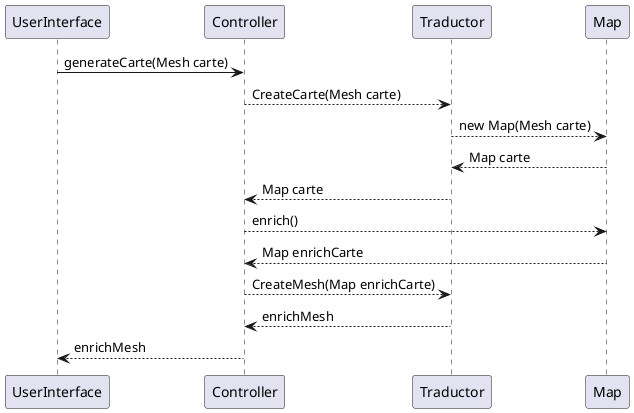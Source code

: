 @startuml
UserInterface -> Controller : generateCarte(Mesh carte)
Controller --> Traductor : CreateCarte(Mesh carte)
Traductor --> Map : new Map(Mesh carte)
Traductor <-- Map : Map carte
Controller <-- Traductor : Map carte
Controller --> Map : enrich()
Controller <-- Map : Map enrichCarte
Controller --> Traductor : CreateMesh(Map enrichCarte)
Controller <-- Traductor : enrichMesh
UserInterface <-- Controller : enrichMesh


@enduml